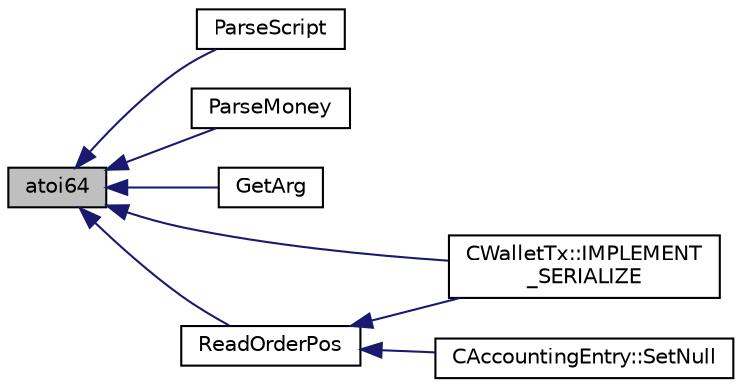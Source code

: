 digraph "atoi64"
{
  edge [fontname="Helvetica",fontsize="10",labelfontname="Helvetica",labelfontsize="10"];
  node [fontname="Helvetica",fontsize="10",shape=record];
  rankdir="LR";
  Node147 [label="atoi64",height=0.2,width=0.4,color="black", fillcolor="grey75", style="filled", fontcolor="black"];
  Node147 -> Node148 [dir="back",color="midnightblue",fontsize="10",style="solid",fontname="Helvetica"];
  Node148 [label="ParseScript",height=0.2,width=0.4,color="black", fillcolor="white", style="filled",URL="$da/d4a/core__read_8cpp.html#a29989c95b21abde8baf8b48a73f9b9a8"];
  Node147 -> Node149 [dir="back",color="midnightblue",fontsize="10",style="solid",fontname="Helvetica"];
  Node149 [label="ParseMoney",height=0.2,width=0.4,color="black", fillcolor="white", style="filled",URL="$d8/d3c/util_8h.html#a4cd5bc3e2d15fab9a909a7c30352b0b4"];
  Node147 -> Node150 [dir="back",color="midnightblue",fontsize="10",style="solid",fontname="Helvetica"];
  Node150 [label="GetArg",height=0.2,width=0.4,color="black", fillcolor="white", style="filled",URL="$d8/d3c/util_8h.html#a1bade4f0fca4498b4911abdbe4227dc4",tooltip="Return integer argument or default value. "];
  Node147 -> Node151 [dir="back",color="midnightblue",fontsize="10",style="solid",fontname="Helvetica"];
  Node151 [label="ReadOrderPos",height=0.2,width=0.4,color="black", fillcolor="white", style="filled",URL="$d0/df4/wallet_8h.html#a4ac39b557acef3326f11b3cd3537568f"];
  Node151 -> Node152 [dir="back",color="midnightblue",fontsize="10",style="solid",fontname="Helvetica"];
  Node152 [label="CWalletTx::IMPLEMENT\l_SERIALIZE",height=0.2,width=0.4,color="black", fillcolor="white", style="filled",URL="$d6/d53/class_c_wallet_tx.html#a00122fc2bbd9b8cb656422fd99c369e6"];
  Node151 -> Node153 [dir="back",color="midnightblue",fontsize="10",style="solid",fontname="Helvetica"];
  Node153 [label="CAccountingEntry::SetNull",height=0.2,width=0.4,color="black", fillcolor="white", style="filled",URL="$dc/dde/class_c_accounting_entry.html#a439b044226a1e465032ce4c4580d3389"];
  Node147 -> Node152 [dir="back",color="midnightblue",fontsize="10",style="solid",fontname="Helvetica"];
}
